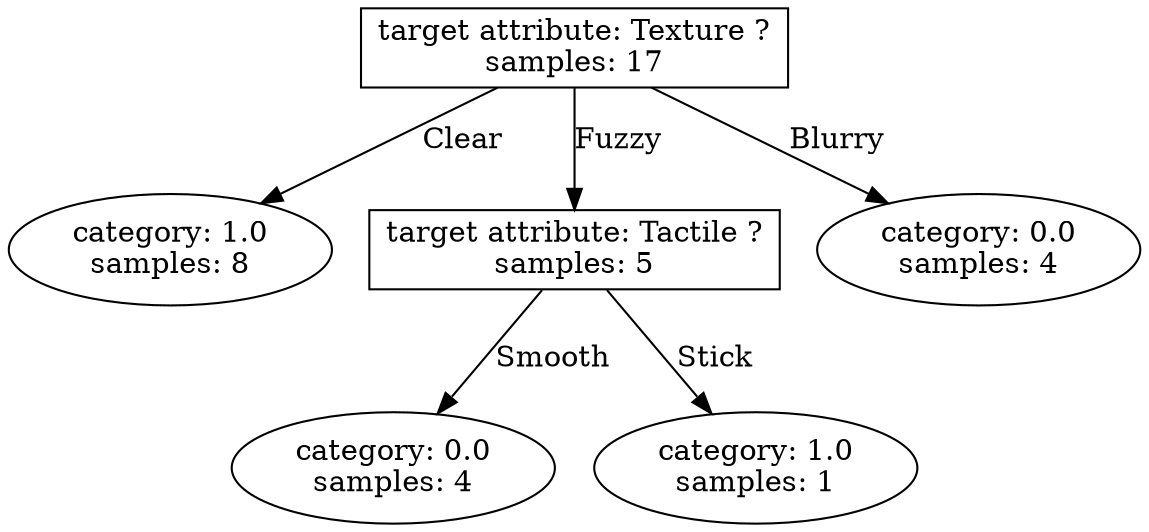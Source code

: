 digraph test_random_decision_tree_0 {
node_0 [shape = box,label= "target attribute: Texture ?\nsamples: 17"];
node_1 [shape = ellipse,label= "category: 1.0\nsamples: 8"];
node_0 -> node_1 [label="Clear"];
node_2 [shape = box,label= "target attribute: Tactile ?\nsamples: 5"];
node_0 -> node_2 [label="Fuzzy"];
node_3 [shape = ellipse,label= "category: 0.0\nsamples: 4"];
node_0 -> node_3 [label="Blurry"];
node_4 [shape = ellipse,label= "category: 0.0\nsamples: 4"];
node_2 -> node_4 [label="Smooth"];
node_5 [shape = ellipse,label= "category: 1.0\nsamples: 1"];
node_2 -> node_5 [label="Stick"];
}
